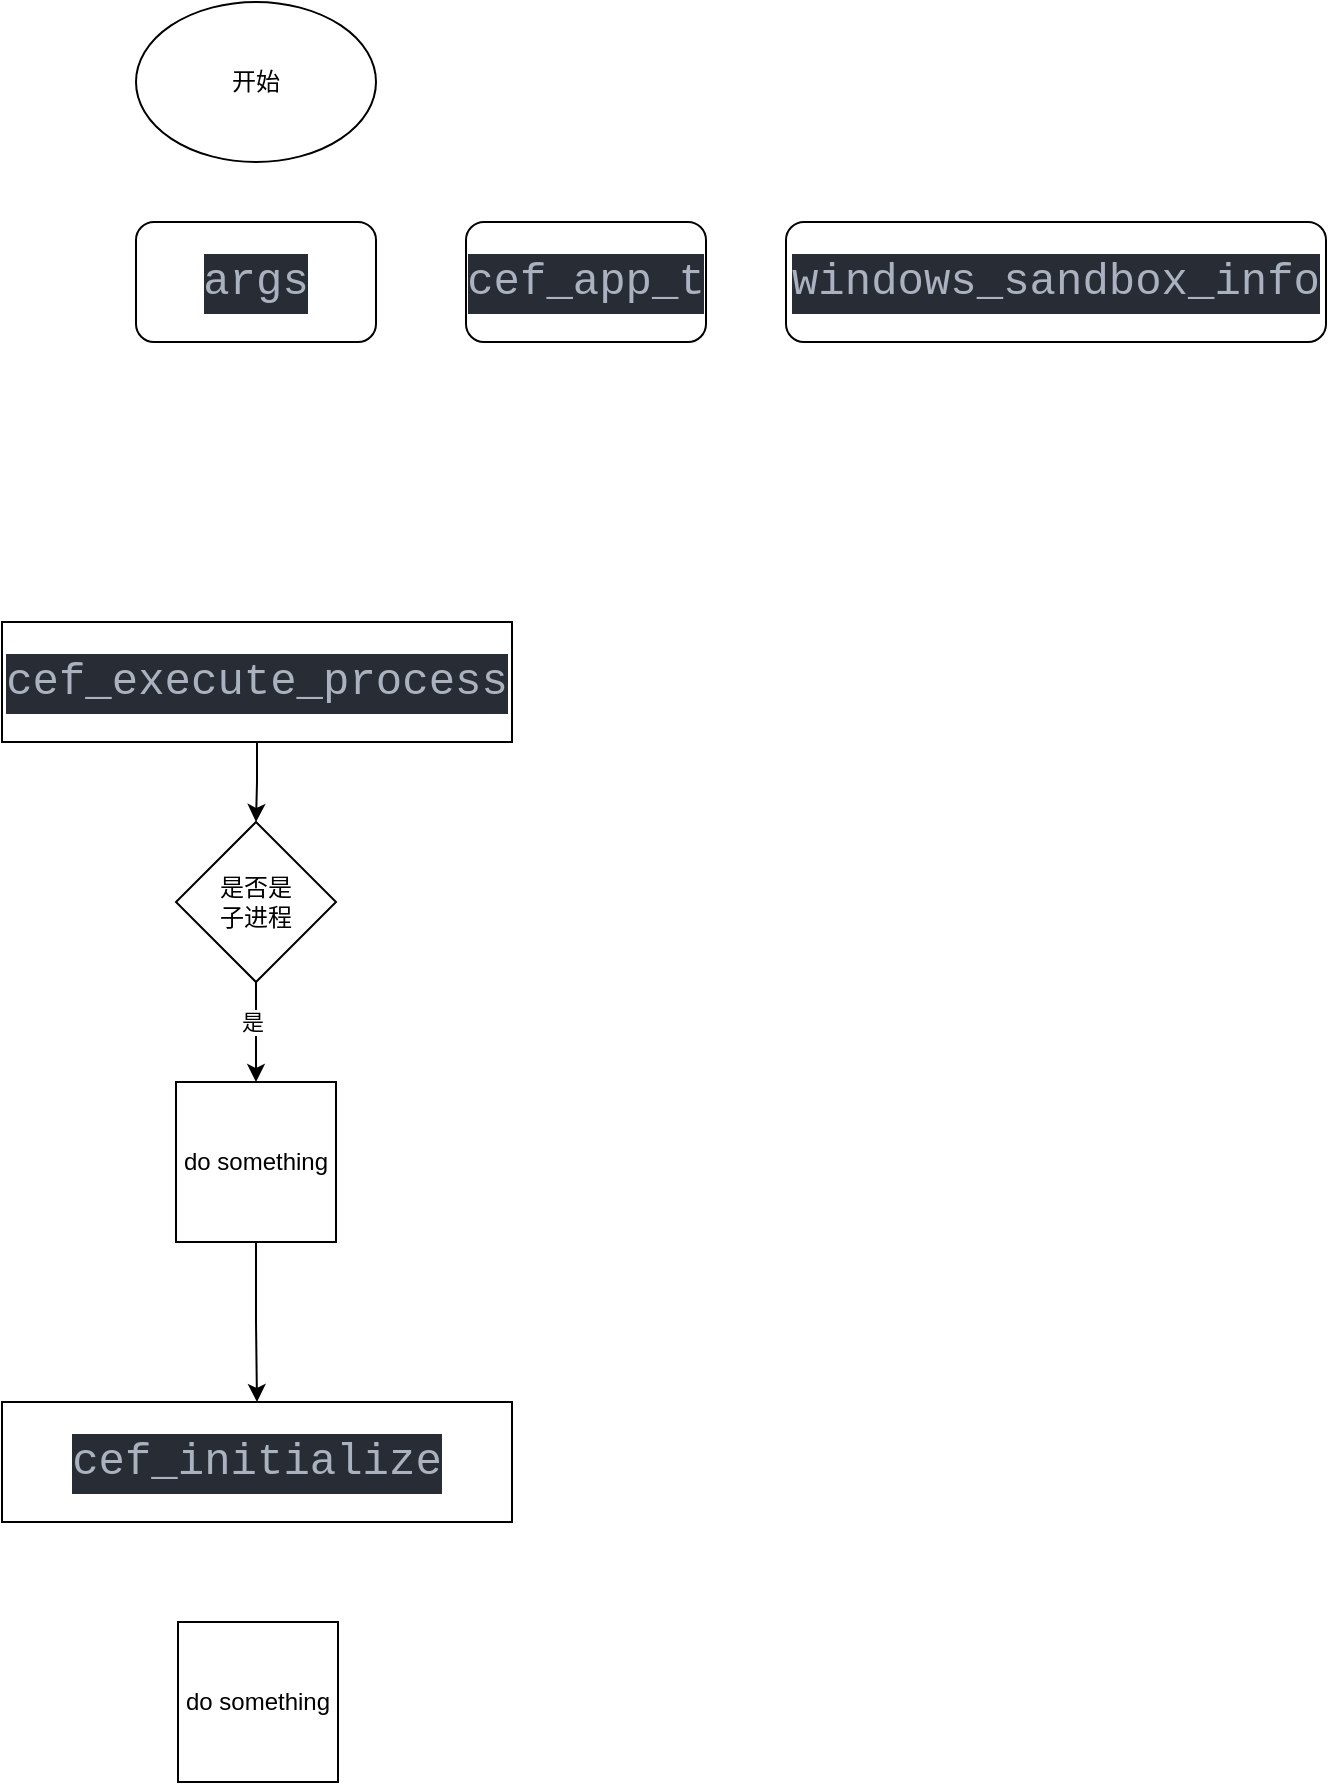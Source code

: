 <mxfile version="22.1.17" type="github">
  <diagram name="Page-1" id="2YBvvXClWsGukQMizWep">
    <mxGraphModel dx="1430" dy="757" grid="1" gridSize="10" guides="1" tooltips="1" connect="1" arrows="1" fold="1" page="1" pageScale="1" pageWidth="850" pageHeight="1100" math="0" shadow="0">
      <root>
        <mxCell id="0" />
        <mxCell id="1" parent="0" />
        <mxCell id="A0iOIshMNF5UCfsPNKWk-35" value="开始" style="ellipse;whiteSpace=wrap;html=1;" vertex="1" parent="1">
          <mxGeometry x="365" y="90" width="120" height="80" as="geometry" />
        </mxCell>
        <mxCell id="A0iOIshMNF5UCfsPNKWk-39" style="edgeStyle=orthogonalEdgeStyle;rounded=0;orthogonalLoop=1;jettySize=auto;html=1;entryX=0.5;entryY=0;entryDx=0;entryDy=0;" edge="1" parent="1" source="A0iOIshMNF5UCfsPNKWk-36" target="A0iOIshMNF5UCfsPNKWk-37">
          <mxGeometry relative="1" as="geometry" />
        </mxCell>
        <mxCell id="A0iOIshMNF5UCfsPNKWk-36" value="&lt;div style=&quot;color: rgb(171, 178, 191); background-color: rgb(40, 44, 52); font-family: Consolas, &amp;quot;Source Code Pro&amp;quot;, &amp;quot;Source Code Pro&amp;quot;, Consolas, &amp;quot;Courier New&amp;quot;, monospace; font-size: 22px; line-height: 30px;&quot;&gt;cef_execute_process&lt;/div&gt;" style="rounded=0;whiteSpace=wrap;html=1;" vertex="1" parent="1">
          <mxGeometry x="298" y="400" width="255" height="60" as="geometry" />
        </mxCell>
        <mxCell id="A0iOIshMNF5UCfsPNKWk-47" style="edgeStyle=orthogonalEdgeStyle;rounded=0;orthogonalLoop=1;jettySize=auto;html=1;" edge="1" parent="1" source="A0iOIshMNF5UCfsPNKWk-37" target="A0iOIshMNF5UCfsPNKWk-44">
          <mxGeometry relative="1" as="geometry" />
        </mxCell>
        <mxCell id="A0iOIshMNF5UCfsPNKWk-48" value="是" style="edgeLabel;html=1;align=center;verticalAlign=middle;resizable=0;points=[];" vertex="1" connectable="0" parent="A0iOIshMNF5UCfsPNKWk-47">
          <mxGeometry x="-0.204" y="-2" relative="1" as="geometry">
            <mxPoint as="offset" />
          </mxGeometry>
        </mxCell>
        <mxCell id="A0iOIshMNF5UCfsPNKWk-37" value="是否是&lt;br&gt;子进程" style="rhombus;whiteSpace=wrap;html=1;" vertex="1" parent="1">
          <mxGeometry x="385" y="500" width="80" height="80" as="geometry" />
        </mxCell>
        <mxCell id="A0iOIshMNF5UCfsPNKWk-40" value="&lt;div style=&quot;color: rgb(171, 178, 191); background-color: rgb(40, 44, 52); font-family: Consolas, &amp;quot;Source Code Pro&amp;quot;, &amp;quot;Source Code Pro&amp;quot;, Consolas, &amp;quot;Courier New&amp;quot;, monospace; font-size: 22px; line-height: 30px;&quot;&gt;&lt;div style=&quot;line-height: 30px;&quot;&gt;cef_initialize&lt;/div&gt;&lt;/div&gt;" style="rounded=0;whiteSpace=wrap;html=1;" vertex="1" parent="1">
          <mxGeometry x="298" y="790" width="255" height="60" as="geometry" />
        </mxCell>
        <mxCell id="A0iOIshMNF5UCfsPNKWk-43" value="do something" style="whiteSpace=wrap;html=1;aspect=fixed;" vertex="1" parent="1">
          <mxGeometry x="386" y="900" width="80" height="80" as="geometry" />
        </mxCell>
        <mxCell id="A0iOIshMNF5UCfsPNKWk-49" style="edgeStyle=orthogonalEdgeStyle;rounded=0;orthogonalLoop=1;jettySize=auto;html=1;entryX=0.5;entryY=0;entryDx=0;entryDy=0;" edge="1" parent="1" source="A0iOIshMNF5UCfsPNKWk-44" target="A0iOIshMNF5UCfsPNKWk-40">
          <mxGeometry relative="1" as="geometry" />
        </mxCell>
        <mxCell id="A0iOIshMNF5UCfsPNKWk-44" value="do something" style="whiteSpace=wrap;html=1;aspect=fixed;" vertex="1" parent="1">
          <mxGeometry x="385" y="630" width="80" height="80" as="geometry" />
        </mxCell>
        <mxCell id="A0iOIshMNF5UCfsPNKWk-50" value="&lt;div style=&quot;color: rgb(171, 178, 191); background-color: rgb(40, 44, 52); font-family: Consolas, &amp;quot;Source Code Pro&amp;quot;, &amp;quot;Source Code Pro&amp;quot;, Consolas, &amp;quot;Courier New&amp;quot;, monospace; font-size: 22px; line-height: 30px;&quot;&gt;args&lt;/div&gt;" style="rounded=1;whiteSpace=wrap;html=1;" vertex="1" parent="1">
          <mxGeometry x="365" y="200" width="120" height="60" as="geometry" />
        </mxCell>
        <mxCell id="A0iOIshMNF5UCfsPNKWk-51" value="&lt;div style=&quot;color: rgb(171, 178, 191); background-color: rgb(40, 44, 52); font-family: Consolas, &amp;quot;Source Code Pro&amp;quot;, &amp;quot;Source Code Pro&amp;quot;, Consolas, &amp;quot;Courier New&amp;quot;, monospace; font-size: 22px; line-height: 30px;&quot;&gt;&lt;div style=&quot;line-height: 30px;&quot;&gt;cef_app_t&lt;/div&gt;&lt;/div&gt;" style="rounded=1;whiteSpace=wrap;html=1;" vertex="1" parent="1">
          <mxGeometry x="530" y="200" width="120" height="60" as="geometry" />
        </mxCell>
        <mxCell id="A0iOIshMNF5UCfsPNKWk-52" value="&lt;div style=&quot;color: rgb(171, 178, 191); background-color: rgb(40, 44, 52); font-family: Consolas, &amp;quot;Source Code Pro&amp;quot;, &amp;quot;Source Code Pro&amp;quot;, Consolas, &amp;quot;Courier New&amp;quot;, monospace; font-size: 22px; line-height: 30px;&quot;&gt;&lt;div style=&quot;line-height: 30px;&quot;&gt;windows_sandbox_info&lt;/div&gt;&lt;/div&gt;" style="rounded=1;whiteSpace=wrap;html=1;" vertex="1" parent="1">
          <mxGeometry x="690" y="200" width="270" height="60" as="geometry" />
        </mxCell>
      </root>
    </mxGraphModel>
  </diagram>
</mxfile>
